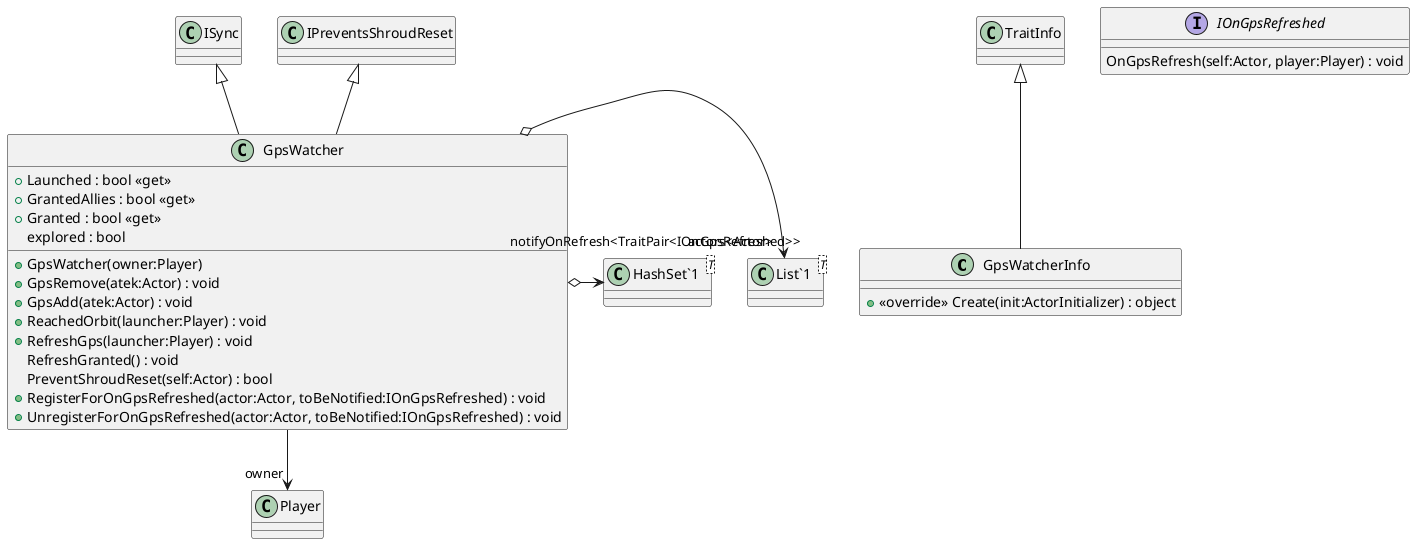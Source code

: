@startuml
class GpsWatcherInfo {
    + <<override>> Create(init:ActorInitializer) : object
}
interface IOnGpsRefreshed {
    OnGpsRefresh(self:Actor, player:Player) : void
}
class GpsWatcher {
    + Launched : bool <<get>>
    + GrantedAllies : bool <<get>>
    + Granted : bool <<get>>
    explored : bool
    + GpsWatcher(owner:Player)
    + GpsRemove(atek:Actor) : void
    + GpsAdd(atek:Actor) : void
    + ReachedOrbit(launcher:Player) : void
    + RefreshGps(launcher:Player) : void
    RefreshGranted() : void
    PreventShroudReset(self:Actor) : bool
    + RegisterForOnGpsRefreshed(actor:Actor, toBeNotified:IOnGpsRefreshed) : void
    + UnregisterForOnGpsRefreshed(actor:Actor, toBeNotified:IOnGpsRefreshed) : void
}
class "List`1"<T> {
}
class "HashSet`1"<T> {
}
TraitInfo <|-- GpsWatcherInfo
ISync <|-- GpsWatcher
IPreventsShroudReset <|-- GpsWatcher
GpsWatcher --> "owner" Player
GpsWatcher o-> "actors<Actor>" "List`1"
GpsWatcher o-> "notifyOnRefresh<TraitPair<IOnGpsRefreshed>>" "HashSet`1"
@enduml

